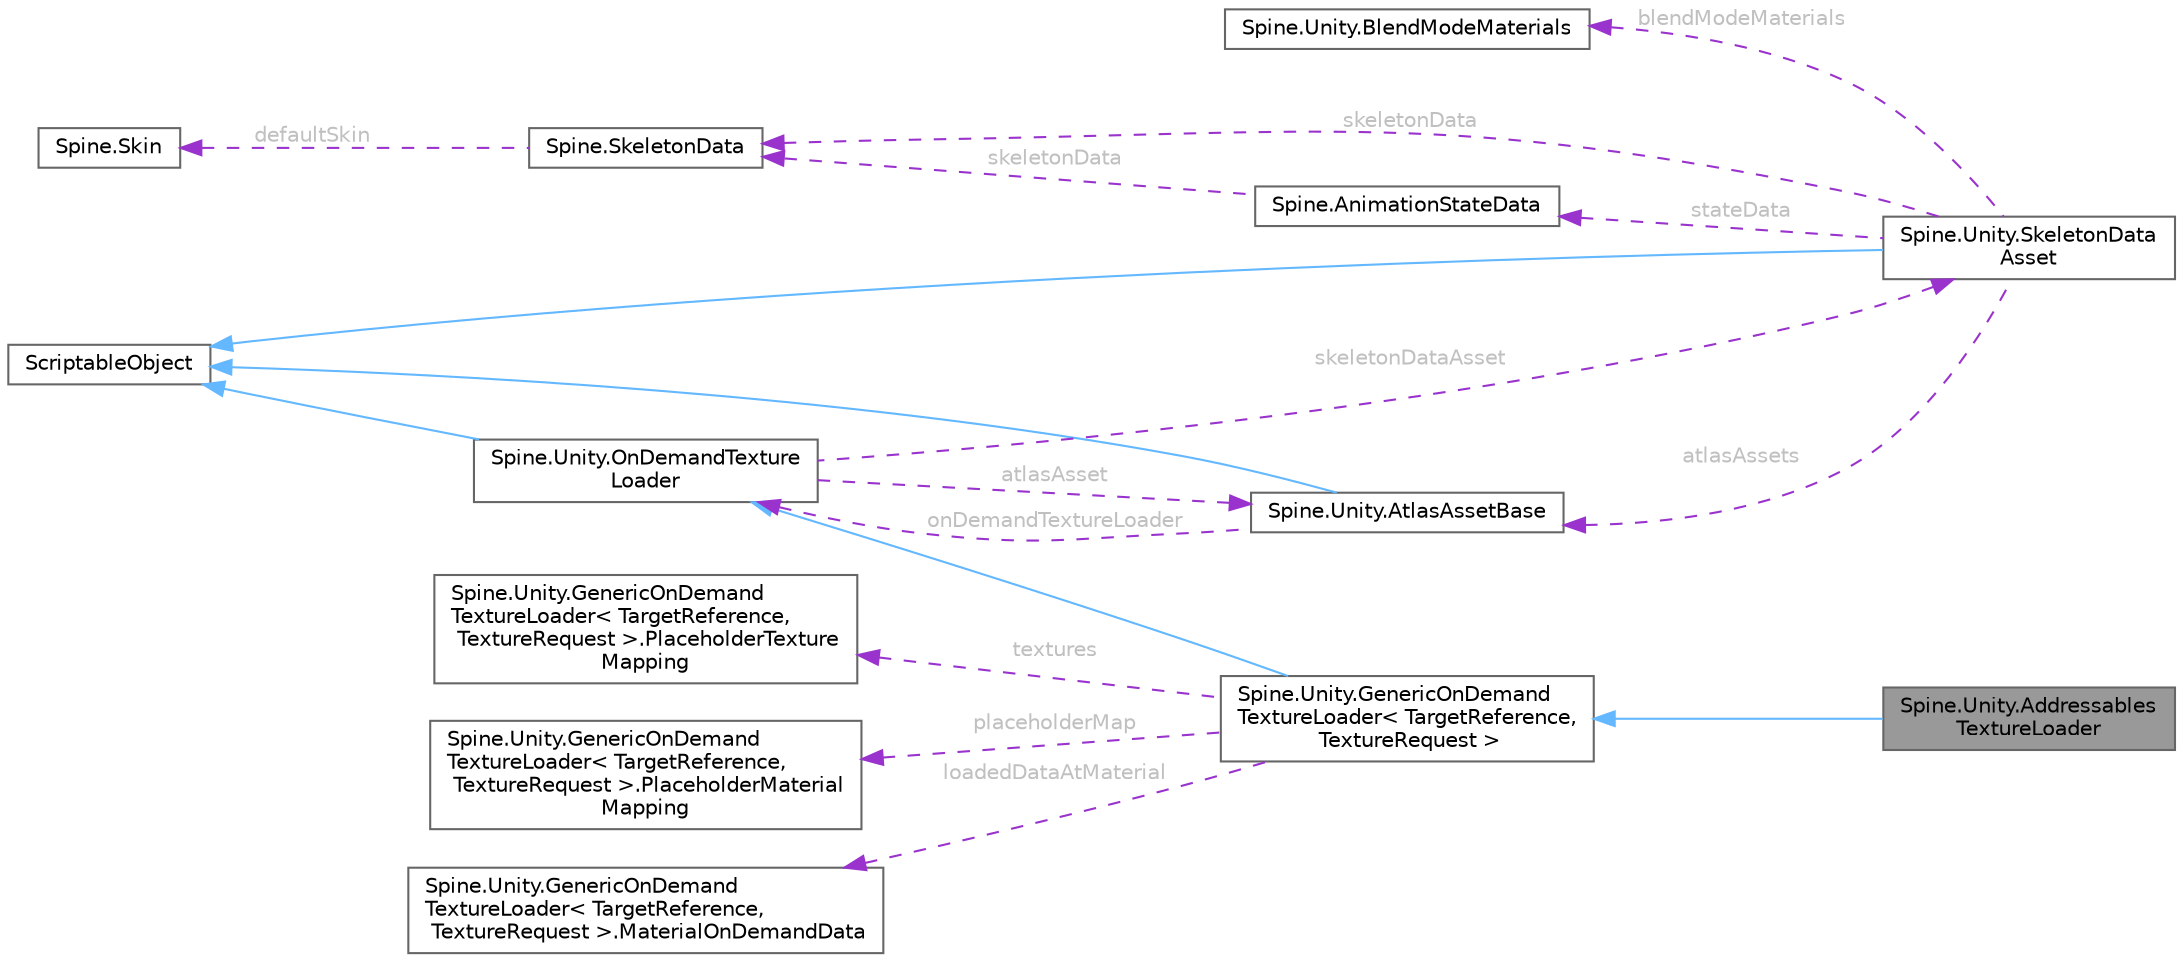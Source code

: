 digraph "Spine.Unity.AddressablesTextureLoader"
{
 // LATEX_PDF_SIZE
  bgcolor="transparent";
  edge [fontname=Helvetica,fontsize=10,labelfontname=Helvetica,labelfontsize=10];
  node [fontname=Helvetica,fontsize=10,shape=box,height=0.2,width=0.4];
  rankdir="LR";
  Node1 [id="Node000001",label="Spine.Unity.Addressables\lTextureLoader",height=0.2,width=0.4,color="gray40", fillcolor="grey60", style="filled", fontcolor="black",tooltip=" "];
  Node2 -> Node1 [id="edge1_Node000001_Node000002",dir="back",color="steelblue1",style="solid",tooltip=" "];
  Node2 [id="Node000002",label="Spine.Unity.GenericOnDemand\lTextureLoader\< TargetReference,\l TextureRequest \>",height=0.2,width=0.4,color="gray40", fillcolor="white", style="filled",URL="$class_spine_1_1_unity_1_1_generic_on_demand_texture_loader-2-g.html",tooltip="Base class to derive your own OnDemandTextureLoader subclasses from which already provides the genera..."];
  Node3 -> Node2 [id="edge2_Node000002_Node000003",dir="back",color="steelblue1",style="solid",tooltip=" "];
  Node3 [id="Node000003",label="Spine.Unity.OnDemandTexture\lLoader",height=0.2,width=0.4,color="gray40", fillcolor="white", style="filled",URL="$class_spine_1_1_unity_1_1_on_demand_texture_loader.html",tooltip=" "];
  Node4 -> Node3 [id="edge3_Node000003_Node000004",dir="back",color="steelblue1",style="solid",tooltip=" "];
  Node4 [id="Node000004",label="ScriptableObject",height=0.2,width=0.4,color="gray40", fillcolor="white", style="filled",tooltip=" "];
  Node5 -> Node3 [id="edge4_Node000003_Node000005",dir="back",color="darkorchid3",style="dashed",tooltip=" ",label=" atlasAsset",fontcolor="grey" ];
  Node5 [id="Node000005",label="Spine.Unity.AtlasAssetBase",height=0.2,width=0.4,color="gray40", fillcolor="white", style="filled",URL="$class_spine_1_1_unity_1_1_atlas_asset_base.html",tooltip=" "];
  Node4 -> Node5 [id="edge5_Node000005_Node000004",dir="back",color="steelblue1",style="solid",tooltip=" "];
  Node3 -> Node5 [id="edge6_Node000005_Node000003",dir="back",color="darkorchid3",style="dashed",tooltip=" ",label=" onDemandTextureLoader",fontcolor="grey" ];
  Node6 -> Node3 [id="edge7_Node000003_Node000006",dir="back",color="darkorchid3",style="dashed",tooltip=" ",label=" skeletonDataAsset",fontcolor="grey" ];
  Node6 [id="Node000006",label="Spine.Unity.SkeletonData\lAsset",height=0.2,width=0.4,color="gray40", fillcolor="white", style="filled",URL="$class_spine_1_1_unity_1_1_skeleton_data_asset.html",tooltip=" "];
  Node4 -> Node6 [id="edge8_Node000006_Node000004",dir="back",color="steelblue1",style="solid",tooltip=" "];
  Node5 -> Node6 [id="edge9_Node000006_Node000005",dir="back",color="darkorchid3",style="dashed",tooltip=" ",label=" atlasAssets",fontcolor="grey" ];
  Node7 -> Node6 [id="edge10_Node000006_Node000007",dir="back",color="darkorchid3",style="dashed",tooltip=" ",label=" blendModeMaterials",fontcolor="grey" ];
  Node7 [id="Node000007",label="Spine.Unity.BlendModeMaterials",height=0.2,width=0.4,color="gray40", fillcolor="white", style="filled",URL="$class_spine_1_1_unity_1_1_blend_mode_materials.html",tooltip=" "];
  Node8 -> Node6 [id="edge11_Node000006_Node000008",dir="back",color="darkorchid3",style="dashed",tooltip=" ",label=" skeletonData",fontcolor="grey" ];
  Node8 [id="Node000008",label="Spine.SkeletonData",height=0.2,width=0.4,color="gray40", fillcolor="white", style="filled",URL="$class_spine_1_1_skeleton_data.html",tooltip="Stores the setup pose and all of the stateless data for a skeleton."];
  Node9 -> Node8 [id="edge12_Node000008_Node000009",dir="back",color="darkorchid3",style="dashed",tooltip=" ",label=" defaultSkin",fontcolor="grey" ];
  Node9 [id="Node000009",label="Spine.Skin",height=0.2,width=0.4,color="gray40", fillcolor="white", style="filled",URL="$class_spine_1_1_skin.html",tooltip="Stores attachments by slot index and attachment name."];
  Node10 -> Node6 [id="edge13_Node000006_Node000010",dir="back",color="darkorchid3",style="dashed",tooltip=" ",label=" stateData",fontcolor="grey" ];
  Node10 [id="Node000010",label="Spine.AnimationStateData",height=0.2,width=0.4,color="gray40", fillcolor="white", style="filled",URL="$class_spine_1_1_animation_state_data.html",tooltip="Stores mix (crossfade) durations to be applied when AnimationState animations are changed."];
  Node8 -> Node10 [id="edge14_Node000010_Node000008",dir="back",color="darkorchid3",style="dashed",tooltip=" ",label=" skeletonData",fontcolor="grey" ];
  Node11 -> Node2 [id="edge15_Node000002_Node000011",dir="back",color="darkorchid3",style="dashed",tooltip=" ",label=" textures",fontcolor="grey" ];
  Node11 [id="Node000011",label="Spine.Unity.GenericOnDemand\lTextureLoader\< TargetReference,\l TextureRequest \>.PlaceholderTexture\lMapping",height=0.2,width=0.4,color="gray40", fillcolor="white", style="filled",URL="$struct_spine_1_1_unity_1_1_generic_on_demand_texture_loader-2-g_1_1_placeholder_texture_mapping.html",tooltip=" "];
  Node12 -> Node2 [id="edge16_Node000002_Node000012",dir="back",color="darkorchid3",style="dashed",tooltip=" ",label=" placeholderMap",fontcolor="grey" ];
  Node12 [id="Node000012",label="Spine.Unity.GenericOnDemand\lTextureLoader\< TargetReference,\l TextureRequest \>.PlaceholderMaterial\lMapping",height=0.2,width=0.4,color="gray40", fillcolor="white", style="filled",URL="$struct_spine_1_1_unity_1_1_generic_on_demand_texture_loader-2-g_1_1_placeholder_material_mapping.html",tooltip="Unfortunately serialization of jagged arrays PlaceholderTextureMapping[][] is not supported,..."];
  Node13 -> Node2 [id="edge17_Node000002_Node000013",dir="back",color="darkorchid3",style="dashed",tooltip=" ",label=" loadedDataAtMaterial",fontcolor="grey" ];
  Node13 [id="Node000013",label="Spine.Unity.GenericOnDemand\lTextureLoader\< TargetReference,\l TextureRequest \>.MaterialOnDemandData",height=0.2,width=0.4,color="gray40", fillcolor="white", style="filled",URL="$struct_spine_1_1_unity_1_1_generic_on_demand_texture_loader-2-g_1_1_material_on_demand_data.html",tooltip=" "];
}
